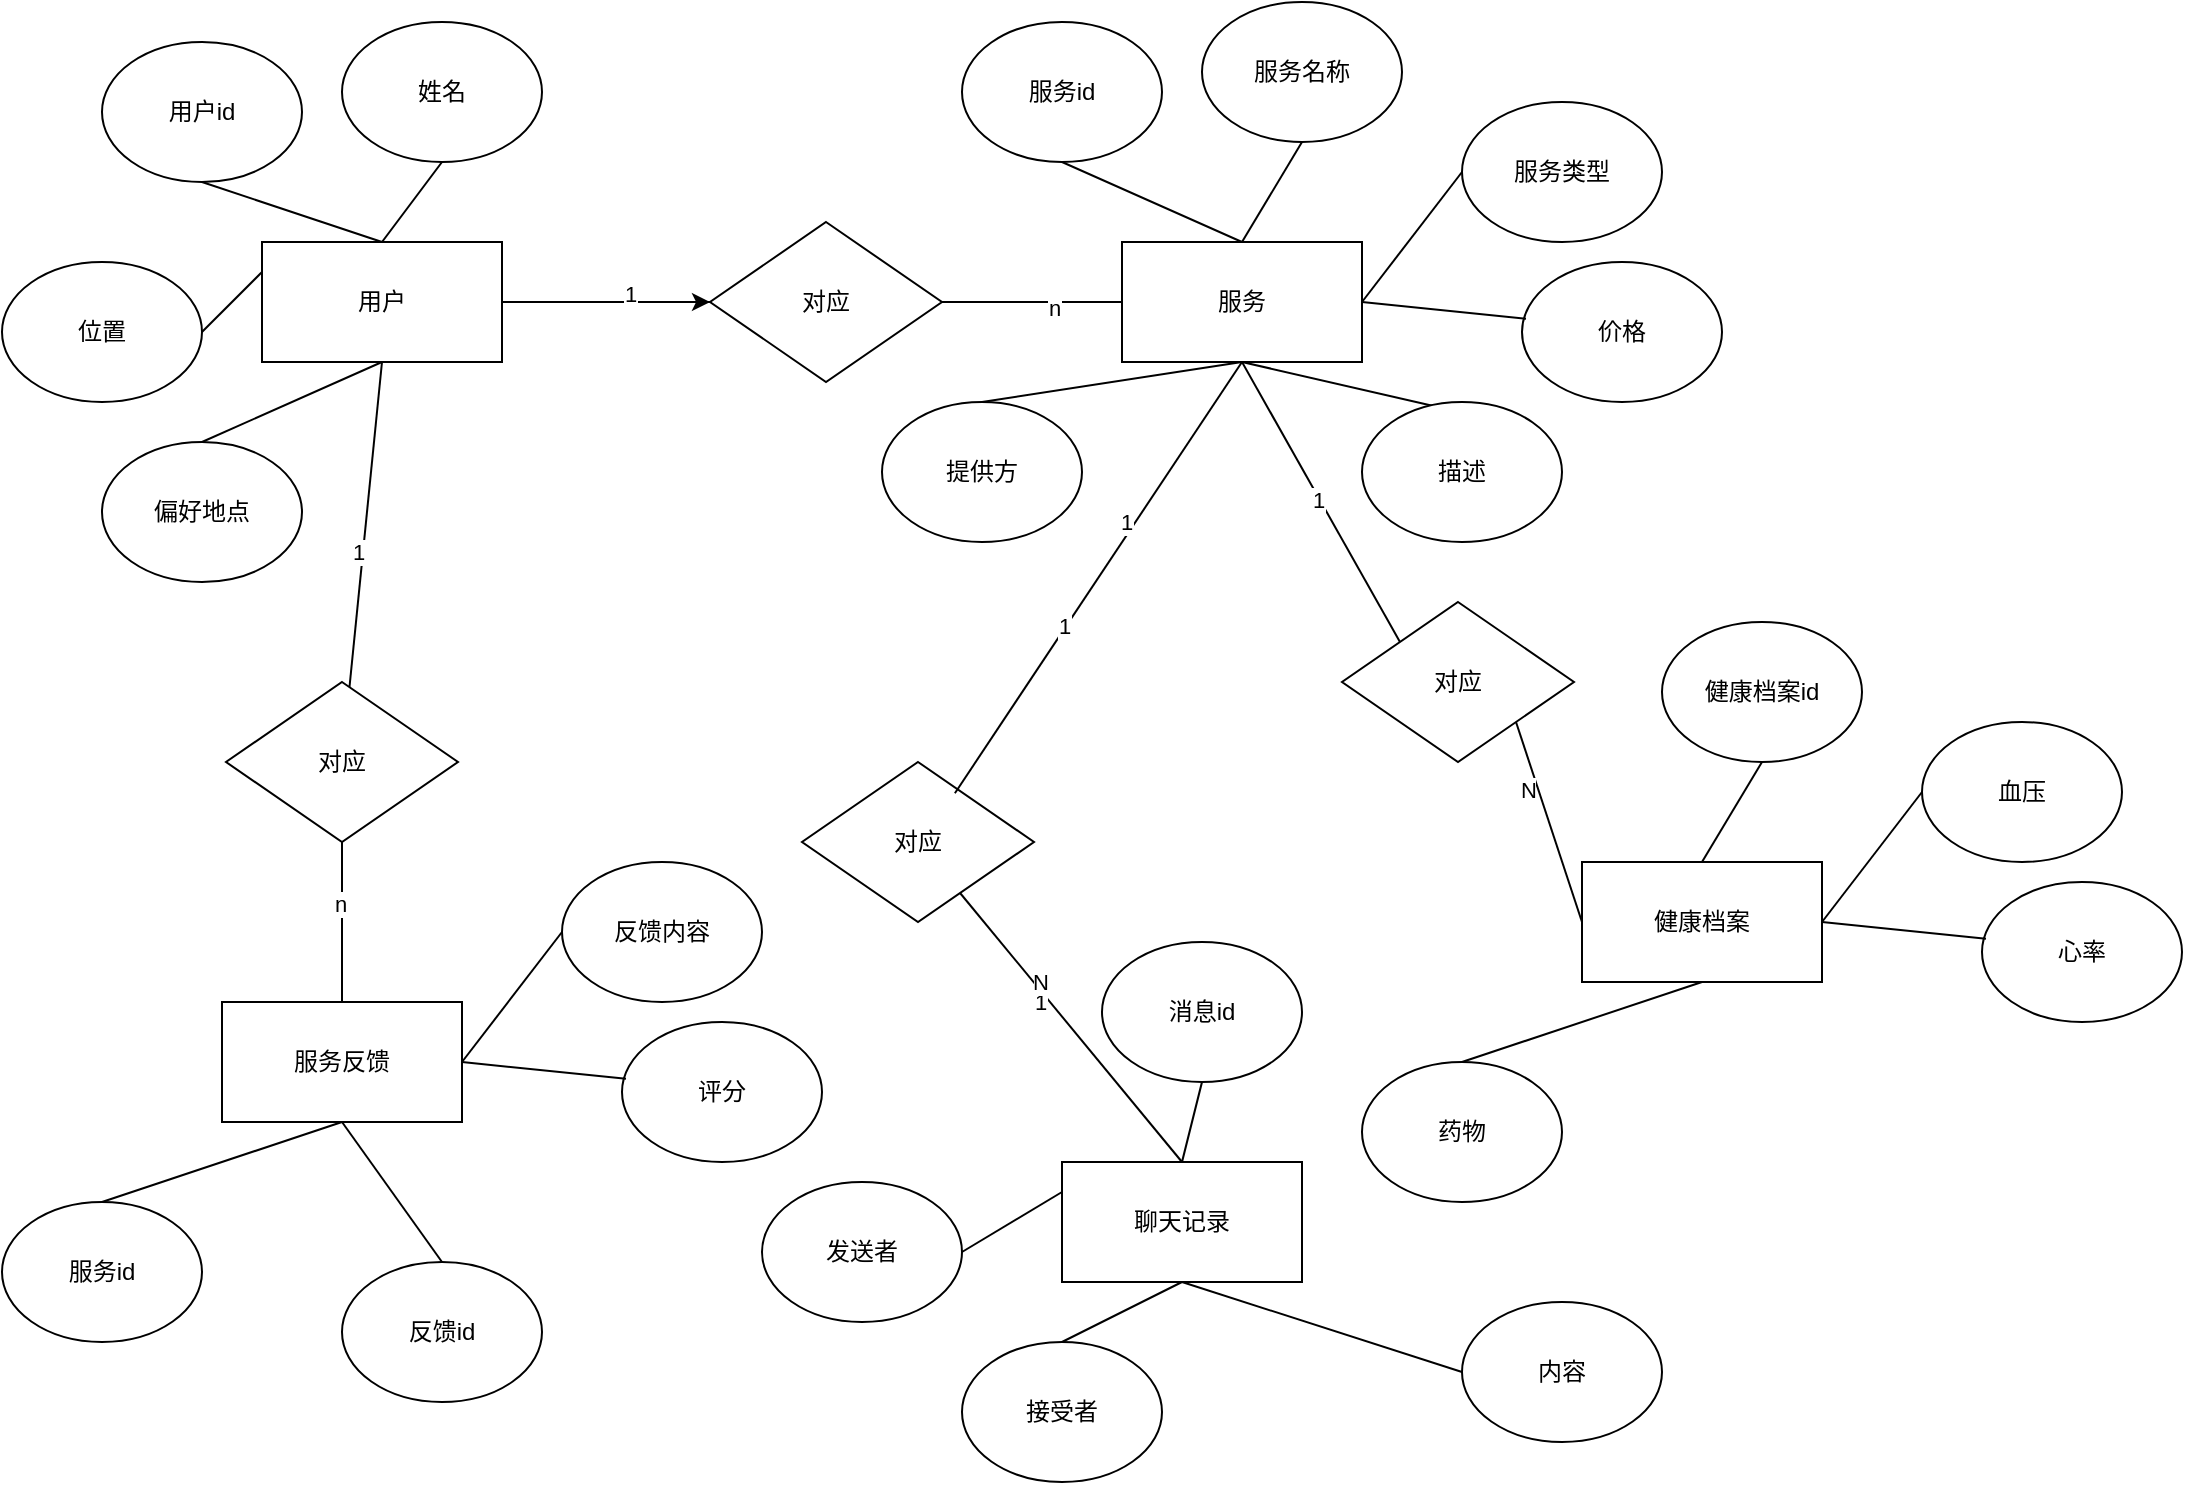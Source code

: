 <mxfile version="25.0.1">
  <diagram name="第 1 页" id="IZ7LojMHF2A4-MIkJFvQ">
    <mxGraphModel dx="1794" dy="853" grid="1" gridSize="10" guides="1" tooltips="1" connect="1" arrows="1" fold="1" page="1" pageScale="1" pageWidth="827" pageHeight="1169" math="0" shadow="0">
      <root>
        <mxCell id="0" />
        <mxCell id="1" parent="0" />
        <mxCell id="ywo3EtRh3gtwJTvbQaKA-76" value="" style="edgeStyle=orthogonalEdgeStyle;rounded=0;orthogonalLoop=1;jettySize=auto;html=1;" edge="1" parent="1" source="ywo3EtRh3gtwJTvbQaKA-2" target="ywo3EtRh3gtwJTvbQaKA-28">
          <mxGeometry relative="1" as="geometry" />
        </mxCell>
        <mxCell id="ywo3EtRh3gtwJTvbQaKA-2" value="用户" style="rounded=0;whiteSpace=wrap;html=1;" vertex="1" parent="1">
          <mxGeometry x="150" y="250" width="120" height="60" as="geometry" />
        </mxCell>
        <mxCell id="ywo3EtRh3gtwJTvbQaKA-3" value="用户id" style="ellipse;whiteSpace=wrap;html=1;" vertex="1" parent="1">
          <mxGeometry x="70" y="150" width="100" height="70" as="geometry" />
        </mxCell>
        <mxCell id="ywo3EtRh3gtwJTvbQaKA-4" value="姓名" style="ellipse;whiteSpace=wrap;html=1;" vertex="1" parent="1">
          <mxGeometry x="190" y="140" width="100" height="70" as="geometry" />
        </mxCell>
        <mxCell id="ywo3EtRh3gtwJTvbQaKA-5" value="位置" style="ellipse;whiteSpace=wrap;html=1;" vertex="1" parent="1">
          <mxGeometry x="20" y="260" width="100" height="70" as="geometry" />
        </mxCell>
        <mxCell id="ywo3EtRh3gtwJTvbQaKA-6" value="偏好地点" style="ellipse;whiteSpace=wrap;html=1;" vertex="1" parent="1">
          <mxGeometry x="70" y="350" width="100" height="70" as="geometry" />
        </mxCell>
        <mxCell id="ywo3EtRh3gtwJTvbQaKA-8" value="" style="endArrow=none;html=1;rounded=0;exitX=0.5;exitY=1;exitDx=0;exitDy=0;entryX=0.5;entryY=0;entryDx=0;entryDy=0;" edge="1" parent="1" source="ywo3EtRh3gtwJTvbQaKA-4" target="ywo3EtRh3gtwJTvbQaKA-2">
          <mxGeometry width="50" height="50" relative="1" as="geometry">
            <mxPoint x="660" y="460" as="sourcePoint" />
            <mxPoint x="710" y="410" as="targetPoint" />
          </mxGeometry>
        </mxCell>
        <mxCell id="ywo3EtRh3gtwJTvbQaKA-9" value="" style="endArrow=none;html=1;rounded=0;exitX=0.5;exitY=1;exitDx=0;exitDy=0;entryX=0.5;entryY=0;entryDx=0;entryDy=0;" edge="1" parent="1" source="ywo3EtRh3gtwJTvbQaKA-3" target="ywo3EtRh3gtwJTvbQaKA-2">
          <mxGeometry width="50" height="50" relative="1" as="geometry">
            <mxPoint x="250" y="220" as="sourcePoint" />
            <mxPoint x="220" y="260" as="targetPoint" />
          </mxGeometry>
        </mxCell>
        <mxCell id="ywo3EtRh3gtwJTvbQaKA-10" value="" style="endArrow=none;html=1;rounded=0;exitX=1;exitY=0.5;exitDx=0;exitDy=0;entryX=0;entryY=0.25;entryDx=0;entryDy=0;" edge="1" parent="1" source="ywo3EtRh3gtwJTvbQaKA-5" target="ywo3EtRh3gtwJTvbQaKA-2">
          <mxGeometry width="50" height="50" relative="1" as="geometry">
            <mxPoint x="130" y="290" as="sourcePoint" />
            <mxPoint x="170" y="250" as="targetPoint" />
          </mxGeometry>
        </mxCell>
        <mxCell id="ywo3EtRh3gtwJTvbQaKA-11" value="" style="endArrow=none;html=1;rounded=0;exitX=0.5;exitY=0;exitDx=0;exitDy=0;entryX=0.5;entryY=1;entryDx=0;entryDy=0;" edge="1" parent="1" source="ywo3EtRh3gtwJTvbQaKA-6" target="ywo3EtRh3gtwJTvbQaKA-2">
          <mxGeometry width="50" height="50" relative="1" as="geometry">
            <mxPoint x="260" y="390" as="sourcePoint" />
            <mxPoint x="310" y="340" as="targetPoint" />
          </mxGeometry>
        </mxCell>
        <mxCell id="ywo3EtRh3gtwJTvbQaKA-14" value="服务" style="rounded=0;whiteSpace=wrap;html=1;" vertex="1" parent="1">
          <mxGeometry x="580" y="250" width="120" height="60" as="geometry" />
        </mxCell>
        <mxCell id="ywo3EtRh3gtwJTvbQaKA-15" value="服务id" style="ellipse;whiteSpace=wrap;html=1;" vertex="1" parent="1">
          <mxGeometry x="500" y="140" width="100" height="70" as="geometry" />
        </mxCell>
        <mxCell id="ywo3EtRh3gtwJTvbQaKA-16" value="服务名称" style="ellipse;whiteSpace=wrap;html=1;" vertex="1" parent="1">
          <mxGeometry x="620" y="130" width="100" height="70" as="geometry" />
        </mxCell>
        <mxCell id="ywo3EtRh3gtwJTvbQaKA-17" value="提供方" style="ellipse;whiteSpace=wrap;html=1;" vertex="1" parent="1">
          <mxGeometry x="460" y="330" width="100" height="70" as="geometry" />
        </mxCell>
        <mxCell id="ywo3EtRh3gtwJTvbQaKA-18" value="" style="endArrow=none;html=1;rounded=0;exitX=0.5;exitY=1;exitDx=0;exitDy=0;entryX=0.5;entryY=0;entryDx=0;entryDy=0;" edge="1" parent="1" source="ywo3EtRh3gtwJTvbQaKA-16" target="ywo3EtRh3gtwJTvbQaKA-14">
          <mxGeometry width="50" height="50" relative="1" as="geometry">
            <mxPoint x="1090" y="450" as="sourcePoint" />
            <mxPoint x="1140" y="400" as="targetPoint" />
          </mxGeometry>
        </mxCell>
        <mxCell id="ywo3EtRh3gtwJTvbQaKA-19" value="" style="endArrow=none;html=1;rounded=0;exitX=0.5;exitY=1;exitDx=0;exitDy=0;entryX=0.5;entryY=0;entryDx=0;entryDy=0;" edge="1" parent="1" source="ywo3EtRh3gtwJTvbQaKA-15" target="ywo3EtRh3gtwJTvbQaKA-14">
          <mxGeometry width="50" height="50" relative="1" as="geometry">
            <mxPoint x="680" y="210" as="sourcePoint" />
            <mxPoint x="650" y="250" as="targetPoint" />
          </mxGeometry>
        </mxCell>
        <mxCell id="ywo3EtRh3gtwJTvbQaKA-20" value="" style="endArrow=none;html=1;rounded=0;exitX=0.412;exitY=0.046;exitDx=0;exitDy=0;entryX=0.5;entryY=1;entryDx=0;entryDy=0;exitPerimeter=0;" edge="1" parent="1" target="ywo3EtRh3gtwJTvbQaKA-14" source="ywo3EtRh3gtwJTvbQaKA-22">
          <mxGeometry width="50" height="50" relative="1" as="geometry">
            <mxPoint x="550" y="285" as="sourcePoint" />
            <mxPoint x="600" y="240" as="targetPoint" />
          </mxGeometry>
        </mxCell>
        <mxCell id="ywo3EtRh3gtwJTvbQaKA-21" value="" style="endArrow=none;html=1;rounded=0;exitX=0.5;exitY=0;exitDx=0;exitDy=0;entryX=0.5;entryY=1;entryDx=0;entryDy=0;" edge="1" parent="1" source="ywo3EtRh3gtwJTvbQaKA-17" target="ywo3EtRh3gtwJTvbQaKA-14">
          <mxGeometry width="50" height="50" relative="1" as="geometry">
            <mxPoint x="690" y="380" as="sourcePoint" />
            <mxPoint x="740" y="330" as="targetPoint" />
          </mxGeometry>
        </mxCell>
        <mxCell id="ywo3EtRh3gtwJTvbQaKA-22" value="描述" style="ellipse;whiteSpace=wrap;html=1;" vertex="1" parent="1">
          <mxGeometry x="700" y="330" width="100" height="70" as="geometry" />
        </mxCell>
        <mxCell id="ywo3EtRh3gtwJTvbQaKA-23" value="服务类型" style="ellipse;whiteSpace=wrap;html=1;" vertex="1" parent="1">
          <mxGeometry x="750" y="180" width="100" height="70" as="geometry" />
        </mxCell>
        <mxCell id="ywo3EtRh3gtwJTvbQaKA-24" value="" style="endArrow=none;html=1;rounded=0;exitX=0;exitY=0.5;exitDx=0;exitDy=0;entryX=1;entryY=0.5;entryDx=0;entryDy=0;" edge="1" parent="1" source="ywo3EtRh3gtwJTvbQaKA-23" target="ywo3EtRh3gtwJTvbQaKA-14">
          <mxGeometry width="50" height="50" relative="1" as="geometry">
            <mxPoint x="680" y="210" as="sourcePoint" />
            <mxPoint x="650" y="250" as="targetPoint" />
          </mxGeometry>
        </mxCell>
        <mxCell id="ywo3EtRh3gtwJTvbQaKA-25" value="价格" style="ellipse;whiteSpace=wrap;html=1;" vertex="1" parent="1">
          <mxGeometry x="780" y="260" width="100" height="70" as="geometry" />
        </mxCell>
        <mxCell id="ywo3EtRh3gtwJTvbQaKA-27" value="" style="endArrow=none;html=1;rounded=0;exitX=0.02;exitY=0.406;exitDx=0;exitDy=0;entryX=1;entryY=0.5;entryDx=0;entryDy=0;exitPerimeter=0;" edge="1" parent="1" source="ywo3EtRh3gtwJTvbQaKA-25" target="ywo3EtRh3gtwJTvbQaKA-14">
          <mxGeometry width="50" height="50" relative="1" as="geometry">
            <mxPoint x="760" y="225" as="sourcePoint" />
            <mxPoint x="710" y="280" as="targetPoint" />
          </mxGeometry>
        </mxCell>
        <mxCell id="ywo3EtRh3gtwJTvbQaKA-28" value="对应" style="rhombus;whiteSpace=wrap;html=1;" vertex="1" parent="1">
          <mxGeometry x="374" y="240" width="116" height="80" as="geometry" />
        </mxCell>
        <mxCell id="ywo3EtRh3gtwJTvbQaKA-30" value="" style="endArrow=none;html=1;rounded=0;exitX=0;exitY=0.5;exitDx=0;exitDy=0;entryX=1;entryY=0.5;entryDx=0;entryDy=0;" edge="1" parent="1" source="ywo3EtRh3gtwJTvbQaKA-28" target="ywo3EtRh3gtwJTvbQaKA-2">
          <mxGeometry width="50" height="50" relative="1" as="geometry">
            <mxPoint x="250" y="220" as="sourcePoint" />
            <mxPoint x="220" y="260" as="targetPoint" />
          </mxGeometry>
        </mxCell>
        <mxCell id="ywo3EtRh3gtwJTvbQaKA-32" value="1" style="edgeLabel;html=1;align=center;verticalAlign=middle;resizable=0;points=[];" vertex="1" connectable="0" parent="ywo3EtRh3gtwJTvbQaKA-30">
          <mxGeometry x="-0.235" y="-4" relative="1" as="geometry">
            <mxPoint as="offset" />
          </mxGeometry>
        </mxCell>
        <mxCell id="ywo3EtRh3gtwJTvbQaKA-31" value="" style="endArrow=none;html=1;rounded=0;exitX=0;exitY=0.5;exitDx=0;exitDy=0;entryX=1;entryY=0.5;entryDx=0;entryDy=0;" edge="1" parent="1" source="ywo3EtRh3gtwJTvbQaKA-14" target="ywo3EtRh3gtwJTvbQaKA-28">
          <mxGeometry width="50" height="50" relative="1" as="geometry">
            <mxPoint x="384" y="290" as="sourcePoint" />
            <mxPoint x="280" y="290" as="targetPoint" />
            <Array as="points" />
          </mxGeometry>
        </mxCell>
        <mxCell id="ywo3EtRh3gtwJTvbQaKA-33" value="n" style="edgeLabel;html=1;align=center;verticalAlign=middle;resizable=0;points=[];" vertex="1" connectable="0" parent="ywo3EtRh3gtwJTvbQaKA-31">
          <mxGeometry x="-0.249" y="3" relative="1" as="geometry">
            <mxPoint as="offset" />
          </mxGeometry>
        </mxCell>
        <mxCell id="ywo3EtRh3gtwJTvbQaKA-35" value="健康档案" style="rounded=0;whiteSpace=wrap;html=1;" vertex="1" parent="1">
          <mxGeometry x="810" y="560" width="120" height="60" as="geometry" />
        </mxCell>
        <mxCell id="ywo3EtRh3gtwJTvbQaKA-36" value="药物" style="ellipse;whiteSpace=wrap;html=1;" vertex="1" parent="1">
          <mxGeometry x="700" y="660" width="100" height="70" as="geometry" />
        </mxCell>
        <mxCell id="ywo3EtRh3gtwJTvbQaKA-37" value="健康档案id" style="ellipse;whiteSpace=wrap;html=1;" vertex="1" parent="1">
          <mxGeometry x="850" y="440" width="100" height="70" as="geometry" />
        </mxCell>
        <mxCell id="ywo3EtRh3gtwJTvbQaKA-39" value="" style="endArrow=none;html=1;rounded=0;exitX=0.5;exitY=1;exitDx=0;exitDy=0;entryX=0.5;entryY=0;entryDx=0;entryDy=0;" edge="1" parent="1" source="ywo3EtRh3gtwJTvbQaKA-37" target="ywo3EtRh3gtwJTvbQaKA-35">
          <mxGeometry width="50" height="50" relative="1" as="geometry">
            <mxPoint x="1320" y="760" as="sourcePoint" />
            <mxPoint x="1370" y="710" as="targetPoint" />
          </mxGeometry>
        </mxCell>
        <mxCell id="ywo3EtRh3gtwJTvbQaKA-44" value="血压" style="ellipse;whiteSpace=wrap;html=1;" vertex="1" parent="1">
          <mxGeometry x="980" y="490" width="100" height="70" as="geometry" />
        </mxCell>
        <mxCell id="ywo3EtRh3gtwJTvbQaKA-45" value="" style="endArrow=none;html=1;rounded=0;exitX=0;exitY=0.5;exitDx=0;exitDy=0;entryX=1;entryY=0.5;entryDx=0;entryDy=0;" edge="1" parent="1" source="ywo3EtRh3gtwJTvbQaKA-44" target="ywo3EtRh3gtwJTvbQaKA-35">
          <mxGeometry width="50" height="50" relative="1" as="geometry">
            <mxPoint x="910" y="520" as="sourcePoint" />
            <mxPoint x="880" y="560" as="targetPoint" />
          </mxGeometry>
        </mxCell>
        <mxCell id="ywo3EtRh3gtwJTvbQaKA-46" value="心率" style="ellipse;whiteSpace=wrap;html=1;" vertex="1" parent="1">
          <mxGeometry x="1010" y="570" width="100" height="70" as="geometry" />
        </mxCell>
        <mxCell id="ywo3EtRh3gtwJTvbQaKA-47" value="" style="endArrow=none;html=1;rounded=0;exitX=0.02;exitY=0.406;exitDx=0;exitDy=0;entryX=1;entryY=0.5;entryDx=0;entryDy=0;exitPerimeter=0;" edge="1" parent="1" source="ywo3EtRh3gtwJTvbQaKA-46" target="ywo3EtRh3gtwJTvbQaKA-35">
          <mxGeometry width="50" height="50" relative="1" as="geometry">
            <mxPoint x="990" y="535" as="sourcePoint" />
            <mxPoint x="940" y="590" as="targetPoint" />
          </mxGeometry>
        </mxCell>
        <mxCell id="ywo3EtRh3gtwJTvbQaKA-50" value="" style="endArrow=none;html=1;rounded=0;exitX=0.5;exitY=0;exitDx=0;exitDy=0;entryX=0.5;entryY=1;entryDx=0;entryDy=0;" edge="1" parent="1" source="ywo3EtRh3gtwJTvbQaKA-36" target="ywo3EtRh3gtwJTvbQaKA-35">
          <mxGeometry width="50" height="50" relative="1" as="geometry">
            <mxPoint x="910" y="520" as="sourcePoint" />
            <mxPoint x="880" y="570" as="targetPoint" />
          </mxGeometry>
        </mxCell>
        <mxCell id="ywo3EtRh3gtwJTvbQaKA-51" value="对应" style="rhombus;whiteSpace=wrap;html=1;" vertex="1" parent="1">
          <mxGeometry x="690" y="430" width="116" height="80" as="geometry" />
        </mxCell>
        <mxCell id="ywo3EtRh3gtwJTvbQaKA-52" value="" style="endArrow=none;html=1;rounded=0;exitX=0;exitY=0;exitDx=0;exitDy=0;" edge="1" parent="1" source="ywo3EtRh3gtwJTvbQaKA-51">
          <mxGeometry width="50" height="50" relative="1" as="geometry">
            <mxPoint x="751" y="343" as="sourcePoint" />
            <mxPoint x="640" y="310" as="targetPoint" />
          </mxGeometry>
        </mxCell>
        <mxCell id="ywo3EtRh3gtwJTvbQaKA-54" value="1" style="edgeLabel;html=1;align=center;verticalAlign=middle;resizable=0;points=[];" vertex="1" connectable="0" parent="ywo3EtRh3gtwJTvbQaKA-52">
          <mxGeometry x="0.035" y="1" relative="1" as="geometry">
            <mxPoint y="1" as="offset" />
          </mxGeometry>
        </mxCell>
        <mxCell id="ywo3EtRh3gtwJTvbQaKA-53" value="" style="endArrow=none;html=1;rounded=0;exitX=0;exitY=0.5;exitDx=0;exitDy=0;entryX=1;entryY=1;entryDx=0;entryDy=0;" edge="1" parent="1" source="ywo3EtRh3gtwJTvbQaKA-35" target="ywo3EtRh3gtwJTvbQaKA-51">
          <mxGeometry width="50" height="50" relative="1" as="geometry">
            <mxPoint x="729" y="460" as="sourcePoint" />
            <mxPoint x="680" y="280" as="targetPoint" />
          </mxGeometry>
        </mxCell>
        <mxCell id="ywo3EtRh3gtwJTvbQaKA-55" value="N" style="edgeLabel;html=1;align=center;verticalAlign=middle;resizable=0;points=[];" vertex="1" connectable="0" parent="ywo3EtRh3gtwJTvbQaKA-53">
          <mxGeometry x="0.346" y="5" relative="1" as="geometry">
            <mxPoint as="offset" />
          </mxGeometry>
        </mxCell>
        <mxCell id="ywo3EtRh3gtwJTvbQaKA-56" value="聊天记录" style="rounded=0;whiteSpace=wrap;html=1;" vertex="1" parent="1">
          <mxGeometry x="550" y="710" width="120" height="60" as="geometry" />
        </mxCell>
        <mxCell id="ywo3EtRh3gtwJTvbQaKA-57" value="内容" style="ellipse;whiteSpace=wrap;html=1;" vertex="1" parent="1">
          <mxGeometry x="750" y="780" width="100" height="70" as="geometry" />
        </mxCell>
        <mxCell id="ywo3EtRh3gtwJTvbQaKA-58" value="消息id" style="ellipse;whiteSpace=wrap;html=1;" vertex="1" parent="1">
          <mxGeometry x="570" y="600" width="100" height="70" as="geometry" />
        </mxCell>
        <mxCell id="ywo3EtRh3gtwJTvbQaKA-59" value="发送者" style="ellipse;whiteSpace=wrap;html=1;" vertex="1" parent="1">
          <mxGeometry x="400" y="720" width="100" height="70" as="geometry" />
        </mxCell>
        <mxCell id="ywo3EtRh3gtwJTvbQaKA-60" value="接受者" style="ellipse;whiteSpace=wrap;html=1;" vertex="1" parent="1">
          <mxGeometry x="500" y="800" width="100" height="70" as="geometry" />
        </mxCell>
        <mxCell id="ywo3EtRh3gtwJTvbQaKA-61" value="" style="endArrow=none;html=1;rounded=0;exitX=0.5;exitY=1;exitDx=0;exitDy=0;entryX=0.5;entryY=0;entryDx=0;entryDy=0;" edge="1" parent="1" source="ywo3EtRh3gtwJTvbQaKA-58" target="ywo3EtRh3gtwJTvbQaKA-56">
          <mxGeometry width="50" height="50" relative="1" as="geometry">
            <mxPoint x="1040" y="920" as="sourcePoint" />
            <mxPoint x="1090" y="870" as="targetPoint" />
          </mxGeometry>
        </mxCell>
        <mxCell id="ywo3EtRh3gtwJTvbQaKA-62" value="" style="endArrow=none;html=1;rounded=0;exitX=0;exitY=0.5;exitDx=0;exitDy=0;entryX=0.5;entryY=1;entryDx=0;entryDy=0;" edge="1" parent="1" source="ywo3EtRh3gtwJTvbQaKA-57" target="ywo3EtRh3gtwJTvbQaKA-56">
          <mxGeometry width="50" height="50" relative="1" as="geometry">
            <mxPoint x="630" y="680" as="sourcePoint" />
            <mxPoint x="610" y="710" as="targetPoint" />
          </mxGeometry>
        </mxCell>
        <mxCell id="ywo3EtRh3gtwJTvbQaKA-63" value="" style="endArrow=none;html=1;rounded=0;exitX=1;exitY=0.5;exitDx=0;exitDy=0;entryX=0;entryY=0.25;entryDx=0;entryDy=0;" edge="1" parent="1" target="ywo3EtRh3gtwJTvbQaKA-56">
          <mxGeometry width="50" height="50" relative="1" as="geometry">
            <mxPoint x="500" y="755" as="sourcePoint" />
            <mxPoint x="550" y="710" as="targetPoint" />
          </mxGeometry>
        </mxCell>
        <mxCell id="ywo3EtRh3gtwJTvbQaKA-64" value="" style="endArrow=none;html=1;rounded=0;exitX=0.5;exitY=0;exitDx=0;exitDy=0;entryX=0.5;entryY=1;entryDx=0;entryDy=0;" edge="1" parent="1" source="ywo3EtRh3gtwJTvbQaKA-60" target="ywo3EtRh3gtwJTvbQaKA-56">
          <mxGeometry width="50" height="50" relative="1" as="geometry">
            <mxPoint x="640" y="850" as="sourcePoint" />
            <mxPoint x="690" y="800" as="targetPoint" />
          </mxGeometry>
        </mxCell>
        <mxCell id="ywo3EtRh3gtwJTvbQaKA-66" value="对应" style="rhombus;whiteSpace=wrap;html=1;" vertex="1" parent="1">
          <mxGeometry x="420" y="510" width="116" height="80" as="geometry" />
        </mxCell>
        <mxCell id="ywo3EtRh3gtwJTvbQaKA-68" value="" style="endArrow=none;html=1;rounded=0;entryX=0.5;entryY=0;entryDx=0;entryDy=0;" edge="1" parent="1" source="ywo3EtRh3gtwJTvbQaKA-66" target="ywo3EtRh3gtwJTvbQaKA-56">
          <mxGeometry width="50" height="50" relative="1" as="geometry">
            <mxPoint x="384" y="290" as="sourcePoint" />
            <mxPoint x="670" y="740" as="targetPoint" />
          </mxGeometry>
        </mxCell>
        <mxCell id="ywo3EtRh3gtwJTvbQaKA-69" value="1" style="edgeLabel;html=1;align=center;verticalAlign=middle;resizable=0;points=[];" vertex="1" connectable="0" parent="ywo3EtRh3gtwJTvbQaKA-68">
          <mxGeometry x="-0.235" y="-4" relative="1" as="geometry">
            <mxPoint as="offset" />
          </mxGeometry>
        </mxCell>
        <mxCell id="ywo3EtRh3gtwJTvbQaKA-74" value="N" style="edgeLabel;html=1;align=center;verticalAlign=middle;resizable=0;points=[];" vertex="1" connectable="0" parent="ywo3EtRh3gtwJTvbQaKA-68">
          <mxGeometry x="-0.319" y="3" relative="1" as="geometry">
            <mxPoint as="offset" />
          </mxGeometry>
        </mxCell>
        <mxCell id="ywo3EtRh3gtwJTvbQaKA-71" value="" style="endArrow=none;html=1;rounded=0;exitX=0.5;exitY=1;exitDx=0;exitDy=0;entryX=0.659;entryY=0.195;entryDx=0;entryDy=0;entryPerimeter=0;" edge="1" parent="1" source="ywo3EtRh3gtwJTvbQaKA-14" target="ywo3EtRh3gtwJTvbQaKA-66">
          <mxGeometry width="50" height="50" relative="1" as="geometry">
            <mxPoint x="384" y="290" as="sourcePoint" />
            <mxPoint x="280" y="290" as="targetPoint" />
          </mxGeometry>
        </mxCell>
        <mxCell id="ywo3EtRh3gtwJTvbQaKA-72" value="1" style="edgeLabel;html=1;align=center;verticalAlign=middle;resizable=0;points=[];" vertex="1" connectable="0" parent="ywo3EtRh3gtwJTvbQaKA-71">
          <mxGeometry x="-0.235" y="-4" relative="1" as="geometry">
            <mxPoint as="offset" />
          </mxGeometry>
        </mxCell>
        <mxCell id="ywo3EtRh3gtwJTvbQaKA-73" value="1" style="edgeLabel;html=1;align=center;verticalAlign=middle;resizable=0;points=[];" vertex="1" connectable="0" parent="ywo3EtRh3gtwJTvbQaKA-71">
          <mxGeometry x="0.229" y="-1" relative="1" as="geometry">
            <mxPoint as="offset" />
          </mxGeometry>
        </mxCell>
        <mxCell id="ywo3EtRh3gtwJTvbQaKA-82" value="服务反馈" style="rounded=0;whiteSpace=wrap;html=1;" vertex="1" parent="1">
          <mxGeometry x="130" y="630" width="120" height="60" as="geometry" />
        </mxCell>
        <mxCell id="ywo3EtRh3gtwJTvbQaKA-83" value="服务id" style="ellipse;whiteSpace=wrap;html=1;" vertex="1" parent="1">
          <mxGeometry x="20" y="730" width="100" height="70" as="geometry" />
        </mxCell>
        <mxCell id="ywo3EtRh3gtwJTvbQaKA-84" value="反馈id" style="ellipse;whiteSpace=wrap;html=1;" vertex="1" parent="1">
          <mxGeometry x="190" y="760" width="100" height="70" as="geometry" />
        </mxCell>
        <mxCell id="ywo3EtRh3gtwJTvbQaKA-85" value="" style="endArrow=none;html=1;rounded=0;exitX=0.5;exitY=0;exitDx=0;exitDy=0;entryX=0.5;entryY=1;entryDx=0;entryDy=0;" edge="1" parent="1" source="ywo3EtRh3gtwJTvbQaKA-84" target="ywo3EtRh3gtwJTvbQaKA-82">
          <mxGeometry width="50" height="50" relative="1" as="geometry">
            <mxPoint x="640" y="830" as="sourcePoint" />
            <mxPoint x="690" y="780" as="targetPoint" />
          </mxGeometry>
        </mxCell>
        <mxCell id="ywo3EtRh3gtwJTvbQaKA-86" value="反馈内容" style="ellipse;whiteSpace=wrap;html=1;" vertex="1" parent="1">
          <mxGeometry x="300" y="560" width="100" height="70" as="geometry" />
        </mxCell>
        <mxCell id="ywo3EtRh3gtwJTvbQaKA-87" value="" style="endArrow=none;html=1;rounded=0;exitX=0;exitY=0.5;exitDx=0;exitDy=0;entryX=1;entryY=0.5;entryDx=0;entryDy=0;" edge="1" parent="1" source="ywo3EtRh3gtwJTvbQaKA-86" target="ywo3EtRh3gtwJTvbQaKA-82">
          <mxGeometry width="50" height="50" relative="1" as="geometry">
            <mxPoint x="230" y="590" as="sourcePoint" />
            <mxPoint x="200" y="630" as="targetPoint" />
          </mxGeometry>
        </mxCell>
        <mxCell id="ywo3EtRh3gtwJTvbQaKA-88" value="评分" style="ellipse;whiteSpace=wrap;html=1;" vertex="1" parent="1">
          <mxGeometry x="330" y="640" width="100" height="70" as="geometry" />
        </mxCell>
        <mxCell id="ywo3EtRh3gtwJTvbQaKA-89" value="" style="endArrow=none;html=1;rounded=0;exitX=0.02;exitY=0.406;exitDx=0;exitDy=0;entryX=1;entryY=0.5;entryDx=0;entryDy=0;exitPerimeter=0;" edge="1" parent="1" source="ywo3EtRh3gtwJTvbQaKA-88" target="ywo3EtRh3gtwJTvbQaKA-82">
          <mxGeometry width="50" height="50" relative="1" as="geometry">
            <mxPoint x="310" y="605" as="sourcePoint" />
            <mxPoint x="260" y="660" as="targetPoint" />
          </mxGeometry>
        </mxCell>
        <mxCell id="ywo3EtRh3gtwJTvbQaKA-90" value="" style="endArrow=none;html=1;rounded=0;exitX=0.5;exitY=0;exitDx=0;exitDy=0;entryX=0.5;entryY=1;entryDx=0;entryDy=0;" edge="1" parent="1" source="ywo3EtRh3gtwJTvbQaKA-83" target="ywo3EtRh3gtwJTvbQaKA-82">
          <mxGeometry width="50" height="50" relative="1" as="geometry">
            <mxPoint x="230" y="590" as="sourcePoint" />
            <mxPoint x="200" y="640" as="targetPoint" />
          </mxGeometry>
        </mxCell>
        <mxCell id="ywo3EtRh3gtwJTvbQaKA-95" value="对应" style="rhombus;whiteSpace=wrap;html=1;" vertex="1" parent="1">
          <mxGeometry x="132" y="470" width="116" height="80" as="geometry" />
        </mxCell>
        <mxCell id="ywo3EtRh3gtwJTvbQaKA-96" value="" style="endArrow=none;html=1;rounded=0;exitX=0.5;exitY=0;exitDx=0;exitDy=0;entryX=0.5;entryY=1;entryDx=0;entryDy=0;" edge="1" parent="1" source="ywo3EtRh3gtwJTvbQaKA-82" target="ywo3EtRh3gtwJTvbQaKA-95">
          <mxGeometry width="50" height="50" relative="1" as="geometry">
            <mxPoint x="180" y="350" as="sourcePoint" />
            <mxPoint x="220" y="320" as="targetPoint" />
          </mxGeometry>
        </mxCell>
        <mxCell id="ywo3EtRh3gtwJTvbQaKA-99" value="n" style="edgeLabel;html=1;align=center;verticalAlign=middle;resizable=0;points=[];" vertex="1" connectable="0" parent="ywo3EtRh3gtwJTvbQaKA-96">
          <mxGeometry x="0.22" y="1" relative="1" as="geometry">
            <mxPoint as="offset" />
          </mxGeometry>
        </mxCell>
        <mxCell id="ywo3EtRh3gtwJTvbQaKA-97" value="" style="endArrow=none;html=1;rounded=0;entryX=0.5;entryY=1;entryDx=0;entryDy=0;" edge="1" parent="1" source="ywo3EtRh3gtwJTvbQaKA-95" target="ywo3EtRh3gtwJTvbQaKA-2">
          <mxGeometry width="50" height="50" relative="1" as="geometry">
            <mxPoint x="180" y="350" as="sourcePoint" />
            <mxPoint x="220" y="320" as="targetPoint" />
          </mxGeometry>
        </mxCell>
        <mxCell id="ywo3EtRh3gtwJTvbQaKA-98" value="1" style="edgeLabel;html=1;align=center;verticalAlign=middle;resizable=0;points=[];" vertex="1" connectable="0" parent="ywo3EtRh3gtwJTvbQaKA-97">
          <mxGeometry x="-0.175" y="3" relative="1" as="geometry">
            <mxPoint as="offset" />
          </mxGeometry>
        </mxCell>
      </root>
    </mxGraphModel>
  </diagram>
</mxfile>
